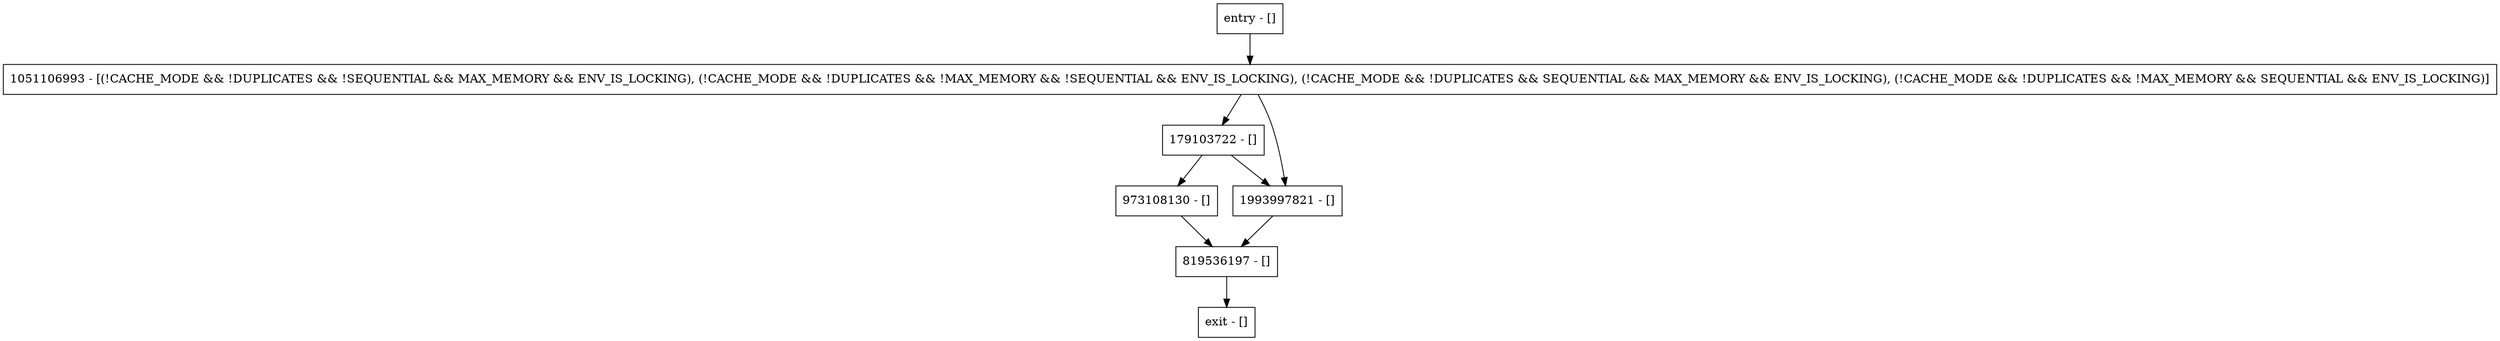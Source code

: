 digraph isTransientOrNull {
node [shape=record];
179103722 [label="179103722 - []"];
entry [label="entry - []"];
exit [label="exit - []"];
1051106993 [label="1051106993 - [(!CACHE_MODE && !DUPLICATES && !SEQUENTIAL && MAX_MEMORY && ENV_IS_LOCKING), (!CACHE_MODE && !DUPLICATES && !MAX_MEMORY && !SEQUENTIAL && ENV_IS_LOCKING), (!CACHE_MODE && !DUPLICATES && SEQUENTIAL && MAX_MEMORY && ENV_IS_LOCKING), (!CACHE_MODE && !DUPLICATES && !MAX_MEMORY && SEQUENTIAL && ENV_IS_LOCKING)]"];
819536197 [label="819536197 - []"];
973108130 [label="973108130 - []"];
1993997821 [label="1993997821 - []"];
entry;
exit;
179103722 -> 973108130;
179103722 -> 1993997821;
entry -> 1051106993;
1051106993 -> 179103722;
1051106993 -> 1993997821;
819536197 -> exit;
973108130 -> 819536197;
1993997821 -> 819536197;
}
